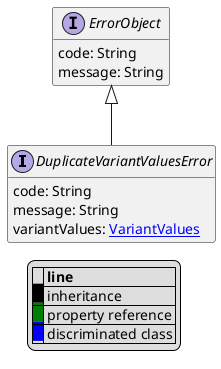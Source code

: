 @startuml

hide empty fields
hide empty methods
legend
|= |= line |
|<back:black>   </back>| inheritance |
|<back:green>   </back>| property reference |
|<back:blue>   </back>| discriminated class |
endlegend
interface DuplicateVariantValuesError [[DuplicateVariantValuesError.svg]] extends ErrorObject {
    code: String
    message: String
    variantValues: [[VariantValues.svg VariantValues]]
}
interface ErrorObject [[ErrorObject.svg]]  {
    code: String
    message: String
}





@enduml
